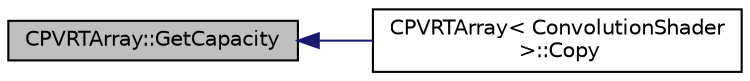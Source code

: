 digraph "CPVRTArray::GetCapacity"
{
  edge [fontname="Helvetica",fontsize="10",labelfontname="Helvetica",labelfontsize="10"];
  node [fontname="Helvetica",fontsize="10",shape=record];
  rankdir="LR";
  Node1 [label="CPVRTArray::GetCapacity",height=0.2,width=0.4,color="black", fillcolor="grey75", style="filled", fontcolor="black"];
  Node1 -> Node2 [dir="back",color="midnightblue",fontsize="10",style="solid",fontname="Helvetica"];
  Node2 [label="CPVRTArray\< ConvolutionShader\l \>::Copy",height=0.2,width=0.4,color="black", fillcolor="white", style="filled",URL="$class_c_p_v_r_t_array.html#a70ca000efcc4a44bb71badcd9b3c7714"];
}
